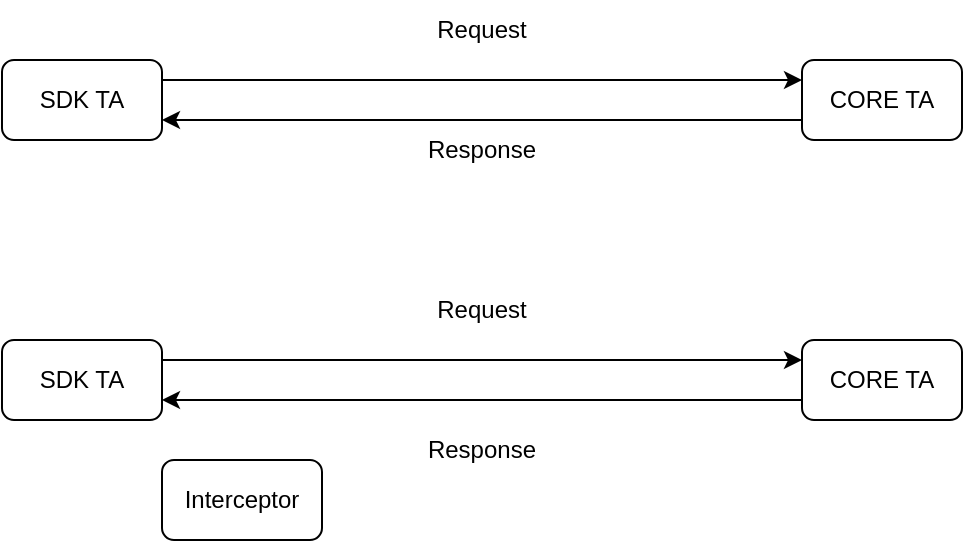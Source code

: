 <mxfile version="20.8.5" type="github">
  <diagram id="wl2DCxEHudBY5uCN74CR" name="Page-1">
    <mxGraphModel dx="819" dy="527" grid="1" gridSize="10" guides="1" tooltips="1" connect="1" arrows="1" fold="1" page="1" pageScale="1" pageWidth="827" pageHeight="1169" math="0" shadow="0">
      <root>
        <mxCell id="0" />
        <mxCell id="1" parent="0" />
        <mxCell id="TRQy9jS9D7n3w-w6WIMg-1" value="SDK TA" style="rounded=1;whiteSpace=wrap;html=1;" vertex="1" parent="1">
          <mxGeometry x="120" y="120" width="80" height="40" as="geometry" />
        </mxCell>
        <mxCell id="TRQy9jS9D7n3w-w6WIMg-2" value="CORE TA" style="rounded=1;whiteSpace=wrap;html=1;" vertex="1" parent="1">
          <mxGeometry x="520" y="120" width="80" height="40" as="geometry" />
        </mxCell>
        <mxCell id="TRQy9jS9D7n3w-w6WIMg-4" value="" style="endArrow=classic;html=1;rounded=0;entryX=0;entryY=0.25;entryDx=0;entryDy=0;exitX=1;exitY=0.25;exitDx=0;exitDy=0;" edge="1" parent="1" source="TRQy9jS9D7n3w-w6WIMg-1" target="TRQy9jS9D7n3w-w6WIMg-2">
          <mxGeometry width="50" height="50" relative="1" as="geometry">
            <mxPoint x="390" y="500" as="sourcePoint" />
            <mxPoint x="440" y="450" as="targetPoint" />
          </mxGeometry>
        </mxCell>
        <mxCell id="TRQy9jS9D7n3w-w6WIMg-5" value="" style="endArrow=classic;html=1;rounded=0;entryX=1;entryY=0.75;entryDx=0;entryDy=0;exitX=0;exitY=0.75;exitDx=0;exitDy=0;" edge="1" parent="1" source="TRQy9jS9D7n3w-w6WIMg-2" target="TRQy9jS9D7n3w-w6WIMg-1">
          <mxGeometry width="50" height="50" relative="1" as="geometry">
            <mxPoint x="370" y="310" as="sourcePoint" />
            <mxPoint x="420" y="260" as="targetPoint" />
          </mxGeometry>
        </mxCell>
        <mxCell id="TRQy9jS9D7n3w-w6WIMg-6" value="Request" style="text;html=1;strokeColor=none;fillColor=none;align=center;verticalAlign=middle;whiteSpace=wrap;rounded=0;" vertex="1" parent="1">
          <mxGeometry x="330" y="90" width="60" height="30" as="geometry" />
        </mxCell>
        <mxCell id="TRQy9jS9D7n3w-w6WIMg-7" value="Response" style="text;html=1;strokeColor=none;fillColor=none;align=center;verticalAlign=middle;whiteSpace=wrap;rounded=0;" vertex="1" parent="1">
          <mxGeometry x="330" y="150" width="60" height="30" as="geometry" />
        </mxCell>
        <mxCell id="TRQy9jS9D7n3w-w6WIMg-8" value="SDK TA" style="rounded=1;whiteSpace=wrap;html=1;" vertex="1" parent="1">
          <mxGeometry x="120" y="260" width="80" height="40" as="geometry" />
        </mxCell>
        <mxCell id="TRQy9jS9D7n3w-w6WIMg-9" value="CORE TA" style="rounded=1;whiteSpace=wrap;html=1;" vertex="1" parent="1">
          <mxGeometry x="520" y="260" width="80" height="40" as="geometry" />
        </mxCell>
        <mxCell id="TRQy9jS9D7n3w-w6WIMg-10" value="" style="endArrow=classic;html=1;rounded=0;entryX=0;entryY=0.25;entryDx=0;entryDy=0;exitX=1;exitY=0.25;exitDx=0;exitDy=0;" edge="1" parent="1" source="TRQy9jS9D7n3w-w6WIMg-8" target="TRQy9jS9D7n3w-w6WIMg-9">
          <mxGeometry width="50" height="50" relative="1" as="geometry">
            <mxPoint x="390" y="640" as="sourcePoint" />
            <mxPoint x="440" y="590" as="targetPoint" />
          </mxGeometry>
        </mxCell>
        <mxCell id="TRQy9jS9D7n3w-w6WIMg-11" value="" style="endArrow=classic;html=1;rounded=0;entryX=1;entryY=0.75;entryDx=0;entryDy=0;exitX=0;exitY=0.75;exitDx=0;exitDy=0;" edge="1" parent="1" source="TRQy9jS9D7n3w-w6WIMg-9" target="TRQy9jS9D7n3w-w6WIMg-8">
          <mxGeometry width="50" height="50" relative="1" as="geometry">
            <mxPoint x="370" y="450" as="sourcePoint" />
            <mxPoint x="420" y="400" as="targetPoint" />
          </mxGeometry>
        </mxCell>
        <mxCell id="TRQy9jS9D7n3w-w6WIMg-12" value="Request" style="text;html=1;strokeColor=none;fillColor=none;align=center;verticalAlign=middle;whiteSpace=wrap;rounded=0;" vertex="1" parent="1">
          <mxGeometry x="330" y="230" width="60" height="30" as="geometry" />
        </mxCell>
        <mxCell id="TRQy9jS9D7n3w-w6WIMg-13" value="Response" style="text;html=1;strokeColor=none;fillColor=none;align=center;verticalAlign=middle;whiteSpace=wrap;rounded=0;" vertex="1" parent="1">
          <mxGeometry x="330" y="300" width="60" height="30" as="geometry" />
        </mxCell>
        <mxCell id="TRQy9jS9D7n3w-w6WIMg-15" value="Interceptor" style="rounded=1;whiteSpace=wrap;html=1;" vertex="1" parent="1">
          <mxGeometry x="200" y="320" width="80" height="40" as="geometry" />
        </mxCell>
      </root>
    </mxGraphModel>
  </diagram>
</mxfile>

